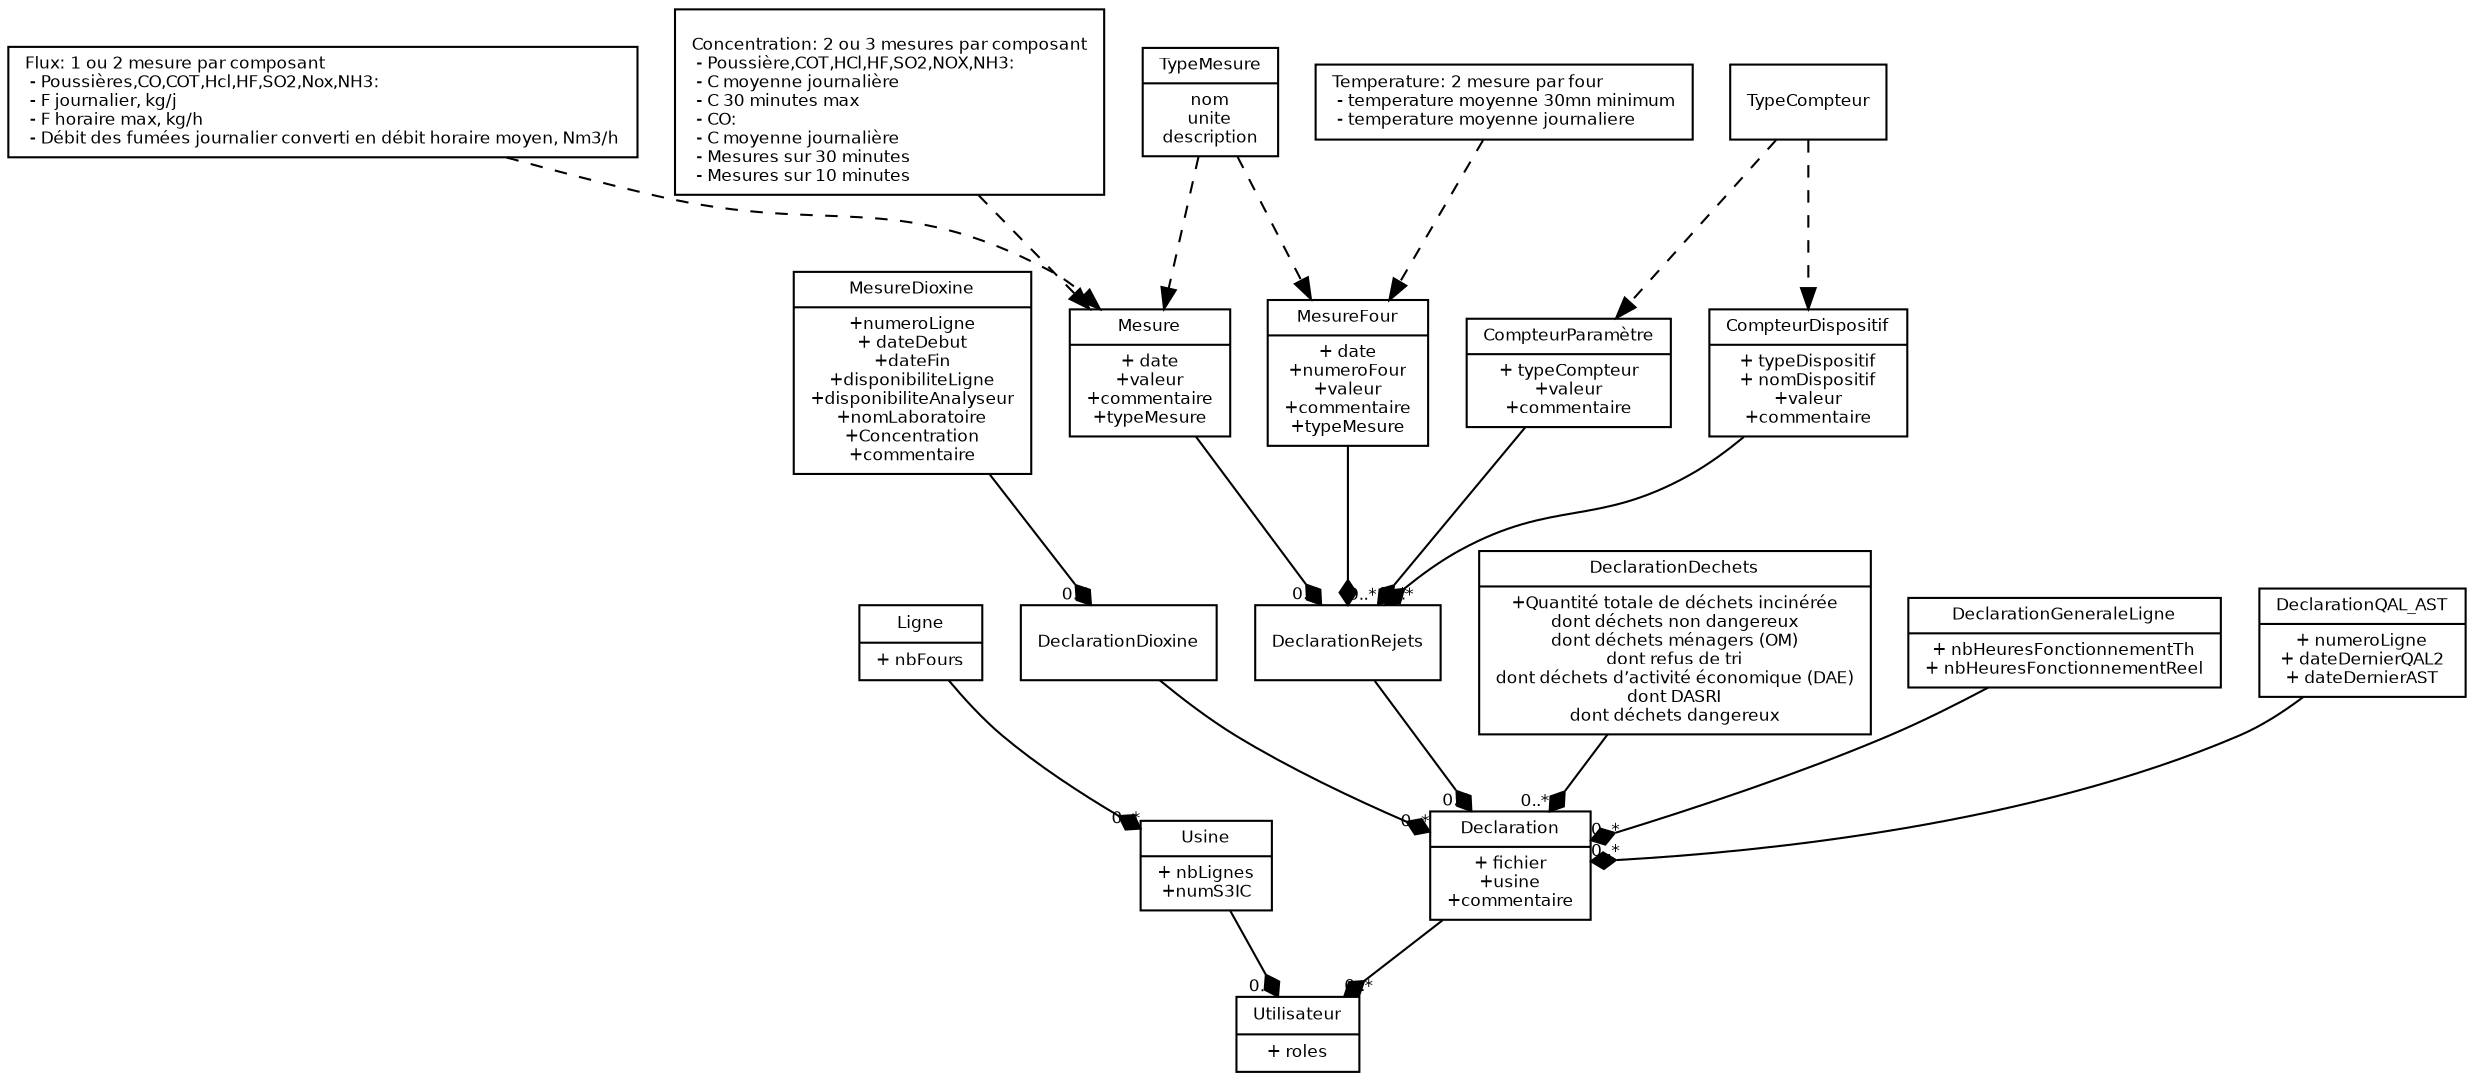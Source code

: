 /* 
Generate png with. Requires graphviz
$ dot -Tpng domain.dot -o domain.png
*/
digraph G {
        fontname = "Bitstream Vera Sans"
        fontsize = 8

        node [
                fontname = "Bitstream Vera Sans"
                fontsize = 8
                shape = "record"
        ]

        edge [
                fontname = "Bitstream Vera Sans"
                fontsize = 8
                style="filled"
        ]

        Utilisateur [label = "{Utilisateur|+ roles}"]
        Usine [label = "{Usine|+ nbLignes\n+numS3IC}"]
        Ligne [label = "{Ligne|+ nbFours}"]
        Declaration [label = "{Declaration|+ fichier\n+usine\n+commentaire}"]
        DeclarationDioxine []
        DeclarationRejets []

        DeclarationDechets [label = "{DeclarationDechets|+Quantité totale de déchets incinérée\ndont déchets non dangereux\ndont déchets ménagers (OM)\ndont refus de tri\ndont déchets d’activité économique (DAE)\ndont DASRI\ndont déchets dangereux
}"]
        DeclarationGeneraleLigne [label = "{DeclarationGeneraleLigne|+ nbHeuresFonctionnementTh\n+ nbHeuresFonctionnementReel}"]
        DeclarationQAL_AST [label = "{DeclarationQAL_AST|+ numeroLigne\n+ dateDernierQAL2\n+ dateDernierAST}"]

        TypeMesure [label = "{TypeMesure|nom\nunite\ndescription}"]
        Mesure [label = "{Mesure|+ date\n+valeur\n+commentaire\n+typeMesure}"]
        MesureFour [label = "{MesureFour|+ date\n+numeroFour\n+valeur\n+commentaire\n+typeMesure}"]

        MesureDioxine [label = "{MesureDioxine|+numeroLigne\n+ dateDebut\n+dateFin\n+disponibiliteLigne\n+disponibiliteAnalyseur\n+nomLaboratoire\n+Concentration\n+commentaire\n}"]

        NoteMesureFlux [label="Flux: 1 ou 2 mesure par composant
\l - Poussières,CO,COT,Hcl,HF,SO2,Nox,NH3: 
\l  - F journalier, kg/j
\l  - F horaire max, kg/h
\l - Débit des fumées journalier converti en débit horaire moyen, Nm3/h
\l"]

        NoteMesureConcentration [label="
\lConcentration: 2 ou 3 mesures par composant
\l - Poussière,COT,HCl,HF,SO2,NOX,NH3: 
\l  - C moyenne journalière
\l  - C 30 minutes max
\l - CO:
\l  - C moyenne journalière
\l  - Mesures sur 30 minutes
\l  - Mesures sur 10 minutes
\l"]

        NoteTemperature [label="Temperature: 2 mesure par four
\l - temperature moyenne 30mn minimum
\l - temperature moyenne journaliere
\l"]

        CompteurParamètre [label = "{CompteurParamètre|+ typeCompteur\n+valeur\n+commentaire}"]
        CompteurDispositif [label = "{CompteurDispositif|+ typeDispositif\n+ nomDispositif\n+valeur\n+commentaire}"]
        TypeCompteur [label = "{TypeCompteur}"]

        edge [
                style = "dashed"
        ]

        NoteMesureFlux -> Mesure
        NoteMesureConcentration -> Mesure
        NoteTemperature -> MesureFour

        TypeMesure -> MesureFour
        TypeMesure -> Mesure
        TypeCompteur -> CompteurDispositif
        TypeCompteur -> CompteurParamètre
        
        edge [
                arrowhead = "diamond"
                headlabel = "0..*"
                style="filled"
        ]

        Ligne ->  Usine -> Utilisateur
        Declaration ->  Utilisateur

        // Declaration générales
        DeclarationGeneraleLigne -> Declaration
        DeclarationDechets -> Declaration
        DeclarationQAL_AST -> Declaration
        
        // Declaration des dioxines
        MesureDioxine -> DeclarationDioxine -> Declaration

        // Declaration des rejets
        DeclarationRejets -> Declaration
        CompteurParamètre -> DeclarationRejets
        CompteurDispositif -> DeclarationRejets
        Mesure -> DeclarationRejets
        MesureFour -> DeclarationRejets
}